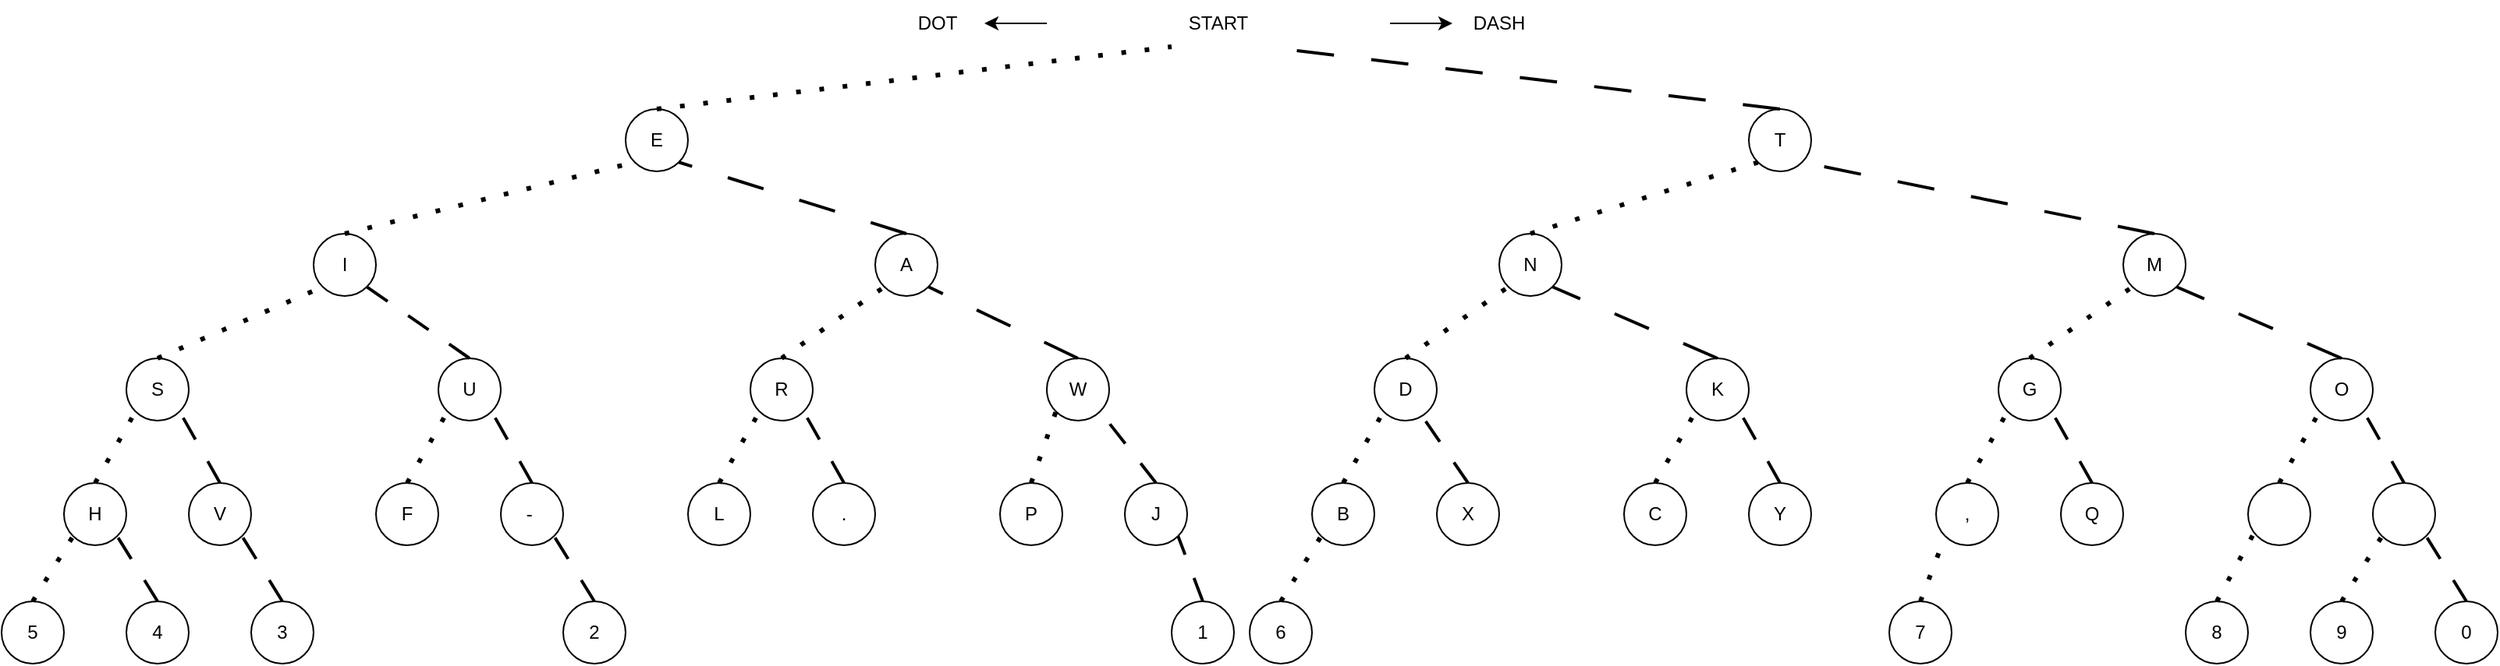 <mxfile version="21.0.8" type="device"><diagram name="Page-1" id="42789a77-a242-8287-6e28-9cd8cfd52e62"><mxGraphModel dx="2787" dy="944" grid="0" gridSize="10" guides="1" tooltips="1" connect="1" arrows="1" fold="1" page="1" pageScale="1" pageWidth="1100" pageHeight="850" background="none" math="0" shadow="0"><root><mxCell id="0"/><mxCell id="1" parent="0"/><mxCell id="MF3oZHEaIUdszKD4r1dY-1" value="E" style="ellipse;whiteSpace=wrap;html=1;aspect=fixed;" vertex="1" parent="1"><mxGeometry x="160" y="120" width="40" height="40" as="geometry"/></mxCell><mxCell id="MF3oZHEaIUdszKD4r1dY-3" value="T" style="ellipse;whiteSpace=wrap;html=1;aspect=fixed;" vertex="1" parent="1"><mxGeometry x="880" y="120" width="40" height="40" as="geometry"/></mxCell><mxCell id="MF3oZHEaIUdszKD4r1dY-4" value="START" style="text;html=1;strokeColor=none;fillColor=none;align=center;verticalAlign=middle;whiteSpace=wrap;rounded=0;" vertex="1" parent="1"><mxGeometry x="510" y="50" width="60" height="30" as="geometry"/></mxCell><mxCell id="MF3oZHEaIUdszKD4r1dY-5" value="" style="endArrow=none;dashed=1;html=1;dashPattern=1 4;strokeWidth=3;rounded=0;entryX=0;entryY=1;entryDx=0;entryDy=0;exitX=0.5;exitY=0;exitDx=0;exitDy=0;spacing=2;" edge="1" parent="1" source="MF3oZHEaIUdszKD4r1dY-1" target="MF3oZHEaIUdszKD4r1dY-4"><mxGeometry width="50" height="50" relative="1" as="geometry"><mxPoint x="380" y="190" as="sourcePoint"/><mxPoint x="430" y="140" as="targetPoint"/></mxGeometry></mxCell><mxCell id="MF3oZHEaIUdszKD4r1dY-7" value="" style="endArrow=none;dashed=1;html=1;rounded=0;entryX=1;entryY=1;entryDx=0;entryDy=0;exitX=0.5;exitY=0;exitDx=0;exitDy=0;dashPattern=12 12;strokeWidth=2;" edge="1" parent="1" source="MF3oZHEaIUdszKD4r1dY-3" target="MF3oZHEaIUdszKD4r1dY-4"><mxGeometry width="50" height="50" relative="1" as="geometry"><mxPoint x="560" y="240" as="sourcePoint"/><mxPoint x="610" y="190" as="targetPoint"/></mxGeometry></mxCell><mxCell id="MF3oZHEaIUdszKD4r1dY-8" value="I" style="ellipse;whiteSpace=wrap;html=1;aspect=fixed;" vertex="1" parent="1"><mxGeometry x="-40" y="200" width="40" height="40" as="geometry"/></mxCell><mxCell id="MF3oZHEaIUdszKD4r1dY-9" value="A" style="ellipse;whiteSpace=wrap;html=1;aspect=fixed;" vertex="1" parent="1"><mxGeometry x="320" y="200" width="40" height="40" as="geometry"/></mxCell><mxCell id="MF3oZHEaIUdszKD4r1dY-10" value="N" style="ellipse;whiteSpace=wrap;html=1;aspect=fixed;" vertex="1" parent="1"><mxGeometry x="720" y="200" width="40" height="40" as="geometry"/></mxCell><mxCell id="MF3oZHEaIUdszKD4r1dY-11" value="M" style="ellipse;whiteSpace=wrap;html=1;aspect=fixed;" vertex="1" parent="1"><mxGeometry x="1120" y="200" width="40" height="40" as="geometry"/></mxCell><mxCell id="MF3oZHEaIUdszKD4r1dY-12" value="S" style="ellipse;whiteSpace=wrap;html=1;aspect=fixed;" vertex="1" parent="1"><mxGeometry x="-160" y="280" width="40" height="40" as="geometry"/></mxCell><mxCell id="MF3oZHEaIUdszKD4r1dY-13" value="U" style="ellipse;whiteSpace=wrap;html=1;aspect=fixed;" vertex="1" parent="1"><mxGeometry x="40" y="280" width="40" height="40" as="geometry"/></mxCell><mxCell id="MF3oZHEaIUdszKD4r1dY-15" value="" style="endArrow=none;dashed=1;html=1;dashPattern=1 4;strokeWidth=3;rounded=0;entryX=0;entryY=1;entryDx=0;entryDy=0;exitX=0.5;exitY=0;exitDx=0;exitDy=0;" edge="1" parent="1" source="MF3oZHEaIUdszKD4r1dY-8" target="MF3oZHEaIUdszKD4r1dY-1"><mxGeometry width="50" height="50" relative="1" as="geometry"><mxPoint x="520" y="440" as="sourcePoint"/><mxPoint x="570" y="390" as="targetPoint"/></mxGeometry></mxCell><mxCell id="MF3oZHEaIUdszKD4r1dY-16" value="" style="endArrow=none;dashed=1;html=1;rounded=0;entryX=1;entryY=1;entryDx=0;entryDy=0;exitX=0.5;exitY=0;exitDx=0;exitDy=0;strokeWidth=2;dashPattern=12 12;" edge="1" parent="1" source="MF3oZHEaIUdszKD4r1dY-9" target="MF3oZHEaIUdszKD4r1dY-1"><mxGeometry width="50" height="50" relative="1" as="geometry"><mxPoint x="230" y="280" as="sourcePoint"/><mxPoint x="280" y="230" as="targetPoint"/><Array as="points"/></mxGeometry></mxCell><mxCell id="MF3oZHEaIUdszKD4r1dY-17" value="" style="endArrow=none;dashed=1;html=1;dashPattern=1 4;strokeWidth=3;rounded=0;entryX=0;entryY=1;entryDx=0;entryDy=0;exitX=0.5;exitY=0;exitDx=0;exitDy=0;" edge="1" parent="1" source="MF3oZHEaIUdszKD4r1dY-12" target="MF3oZHEaIUdszKD4r1dY-8"><mxGeometry width="50" height="50" relative="1" as="geometry"><mxPoint x="50" y="360" as="sourcePoint"/><mxPoint x="100" y="310" as="targetPoint"/></mxGeometry></mxCell><mxCell id="MF3oZHEaIUdszKD4r1dY-18" value="" style="endArrow=none;dashed=1;html=1;rounded=0;entryX=1;entryY=1;entryDx=0;entryDy=0;exitX=0.5;exitY=0;exitDx=0;exitDy=0;dashPattern=8 8;strokeWidth=2;" edge="1" parent="1" source="MF3oZHEaIUdszKD4r1dY-13" target="MF3oZHEaIUdszKD4r1dY-8"><mxGeometry width="50" height="50" relative="1" as="geometry"><mxPoint x="310" y="460" as="sourcePoint"/><mxPoint x="360" y="410" as="targetPoint"/></mxGeometry></mxCell><mxCell id="MF3oZHEaIUdszKD4r1dY-19" value="" style="endArrow=none;dashed=1;html=1;rounded=0;entryX=0;entryY=1;entryDx=0;entryDy=0;exitX=0.5;exitY=0;exitDx=0;exitDy=0;dashPattern=1 4;strokeWidth=3;" edge="1" parent="1" source="MF3oZHEaIUdszKD4r1dY-10" target="MF3oZHEaIUdszKD4r1dY-3"><mxGeometry width="50" height="50" relative="1" as="geometry"><mxPoint x="620" y="250" as="sourcePoint"/><mxPoint x="670" y="200" as="targetPoint"/></mxGeometry></mxCell><mxCell id="MF3oZHEaIUdszKD4r1dY-20" value="" style="endArrow=none;dashed=1;html=1;rounded=0;entryX=1;entryY=1;entryDx=0;entryDy=0;exitX=0.5;exitY=0;exitDx=0;exitDy=0;dashPattern=12 12;strokeWidth=2;" edge="1" parent="1" source="MF3oZHEaIUdszKD4r1dY-11" target="MF3oZHEaIUdszKD4r1dY-3"><mxGeometry width="50" height="50" relative="1" as="geometry"><mxPoint x="730" y="370" as="sourcePoint"/><mxPoint x="780" y="320" as="targetPoint"/></mxGeometry></mxCell><mxCell id="MF3oZHEaIUdszKD4r1dY-22" value="" style="endArrow=classic;html=1;rounded=0;entryX=1;entryY=0.5;entryDx=0;entryDy=0;" edge="1" parent="1" target="MF3oZHEaIUdszKD4r1dY-23"><mxGeometry width="50" height="50" relative="1" as="geometry"><mxPoint x="430" y="65" as="sourcePoint"/><mxPoint x="390" y="69" as="targetPoint"/></mxGeometry></mxCell><mxCell id="MF3oZHEaIUdszKD4r1dY-23" value="DOT" style="text;html=1;strokeColor=none;fillColor=none;align=center;verticalAlign=middle;whiteSpace=wrap;rounded=0;" vertex="1" parent="1"><mxGeometry x="330" y="50" width="60" height="30" as="geometry"/></mxCell><mxCell id="MF3oZHEaIUdszKD4r1dY-24" value="" style="endArrow=classic;html=1;rounded=0;entryX=0;entryY=0.5;entryDx=0;entryDy=0;" edge="1" parent="1" target="MF3oZHEaIUdszKD4r1dY-25"><mxGeometry width="50" height="50" relative="1" as="geometry"><mxPoint x="650" y="65" as="sourcePoint"/><mxPoint x="750" y="69" as="targetPoint"/></mxGeometry></mxCell><mxCell id="MF3oZHEaIUdszKD4r1dY-25" value="DASH" style="text;html=1;strokeColor=none;fillColor=none;align=center;verticalAlign=middle;whiteSpace=wrap;rounded=0;" vertex="1" parent="1"><mxGeometry x="690" y="50" width="60" height="30" as="geometry"/></mxCell><mxCell id="MF3oZHEaIUdszKD4r1dY-28" value="R" style="ellipse;whiteSpace=wrap;html=1;aspect=fixed;" vertex="1" parent="1"><mxGeometry x="240" y="280" width="40" height="40" as="geometry"/></mxCell><mxCell id="MF3oZHEaIUdszKD4r1dY-29" value="W" style="ellipse;whiteSpace=wrap;html=1;aspect=fixed;" vertex="1" parent="1"><mxGeometry x="430" y="280" width="40" height="40" as="geometry"/></mxCell><mxCell id="MF3oZHEaIUdszKD4r1dY-30" value="" style="endArrow=none;dashed=1;html=1;dashPattern=1 4;strokeWidth=3;rounded=0;entryX=0;entryY=1;entryDx=0;entryDy=0;exitX=0.5;exitY=0;exitDx=0;exitDy=0;" edge="1" parent="1" source="MF3oZHEaIUdszKD4r1dY-28" target="MF3oZHEaIUdszKD4r1dY-9"><mxGeometry width="50" height="50" relative="1" as="geometry"><mxPoint x="380" y="366" as="sourcePoint"/><mxPoint x="446" y="280" as="targetPoint"/></mxGeometry></mxCell><mxCell id="MF3oZHEaIUdszKD4r1dY-31" value="" style="endArrow=none;dashed=1;html=1;rounded=0;entryX=1;entryY=1;entryDx=0;entryDy=0;exitX=0.5;exitY=0;exitDx=0;exitDy=0;dashPattern=12 12;strokeWidth=2;" edge="1" parent="1" source="MF3oZHEaIUdszKD4r1dY-29" target="MF3oZHEaIUdszKD4r1dY-9"><mxGeometry width="50" height="50" relative="1" as="geometry"><mxPoint x="640" y="466" as="sourcePoint"/><mxPoint x="474" y="280" as="targetPoint"/></mxGeometry></mxCell><mxCell id="MF3oZHEaIUdszKD4r1dY-32" value="D" style="ellipse;whiteSpace=wrap;html=1;aspect=fixed;" vertex="1" parent="1"><mxGeometry x="640" y="280" width="40" height="40" as="geometry"/></mxCell><mxCell id="MF3oZHEaIUdszKD4r1dY-33" value="K" style="ellipse;whiteSpace=wrap;html=1;aspect=fixed;" vertex="1" parent="1"><mxGeometry x="840" y="280" width="40" height="40" as="geometry"/></mxCell><mxCell id="MF3oZHEaIUdszKD4r1dY-34" value="" style="endArrow=none;dashed=1;html=1;dashPattern=1 4;strokeWidth=3;rounded=0;exitX=0.5;exitY=0;exitDx=0;exitDy=0;entryX=0;entryY=1;entryDx=0;entryDy=0;" edge="1" parent="1" source="MF3oZHEaIUdszKD4r1dY-32" target="MF3oZHEaIUdszKD4r1dY-10"><mxGeometry width="50" height="50" relative="1" as="geometry"><mxPoint x="580" y="360" as="sourcePoint"/><mxPoint x="646" y="274" as="targetPoint"/></mxGeometry></mxCell><mxCell id="MF3oZHEaIUdszKD4r1dY-35" value="" style="endArrow=none;dashed=1;html=1;rounded=0;exitX=0.5;exitY=0;exitDx=0;exitDy=0;entryX=1;entryY=1;entryDx=0;entryDy=0;dashPattern=12 12;strokeWidth=2;" edge="1" parent="1" source="MF3oZHEaIUdszKD4r1dY-33" target="MF3oZHEaIUdszKD4r1dY-10"><mxGeometry width="50" height="50" relative="1" as="geometry"><mxPoint x="840" y="460" as="sourcePoint"/><mxPoint x="670" y="274" as="targetPoint"/></mxGeometry></mxCell><mxCell id="MF3oZHEaIUdszKD4r1dY-36" value="G" style="ellipse;whiteSpace=wrap;html=1;aspect=fixed;" vertex="1" parent="1"><mxGeometry x="1040" y="280" width="40" height="40" as="geometry"/></mxCell><mxCell id="MF3oZHEaIUdszKD4r1dY-37" value="O" style="ellipse;whiteSpace=wrap;html=1;aspect=fixed;" vertex="1" parent="1"><mxGeometry x="1240" y="280" width="40" height="40" as="geometry"/></mxCell><mxCell id="MF3oZHEaIUdszKD4r1dY-38" value="" style="endArrow=none;dashed=1;html=1;dashPattern=1 4;strokeWidth=3;rounded=0;entryX=0;entryY=1;entryDx=0;entryDy=0;exitX=0.5;exitY=0;exitDx=0;exitDy=0;" edge="1" parent="1" source="MF3oZHEaIUdszKD4r1dY-36" target="MF3oZHEaIUdszKD4r1dY-11"><mxGeometry width="50" height="50" relative="1" as="geometry"><mxPoint x="940" y="366" as="sourcePoint"/><mxPoint x="1006" y="280" as="targetPoint"/></mxGeometry></mxCell><mxCell id="MF3oZHEaIUdszKD4r1dY-39" value="" style="endArrow=none;dashed=1;html=1;rounded=0;entryX=1;entryY=1;entryDx=0;entryDy=0;exitX=0.5;exitY=0;exitDx=0;exitDy=0;strokeWidth=2;dashPattern=12 12;" edge="1" parent="1" source="MF3oZHEaIUdszKD4r1dY-37" target="MF3oZHEaIUdszKD4r1dY-11"><mxGeometry width="50" height="50" relative="1" as="geometry"><mxPoint x="1200" y="466" as="sourcePoint"/><mxPoint x="1034" y="280" as="targetPoint"/></mxGeometry></mxCell><mxCell id="MF3oZHEaIUdszKD4r1dY-40" value="H" style="ellipse;whiteSpace=wrap;html=1;aspect=fixed;" vertex="1" parent="1"><mxGeometry x="-200" y="360" width="40" height="40" as="geometry"/></mxCell><mxCell id="MF3oZHEaIUdszKD4r1dY-41" value="V" style="ellipse;whiteSpace=wrap;html=1;aspect=fixed;" vertex="1" parent="1"><mxGeometry x="-120" y="360" width="40" height="40" as="geometry"/></mxCell><mxCell id="MF3oZHEaIUdszKD4r1dY-42" value="F" style="ellipse;whiteSpace=wrap;html=1;aspect=fixed;" vertex="1" parent="1"><mxGeometry y="360" width="40" height="40" as="geometry"/></mxCell><mxCell id="MF3oZHEaIUdszKD4r1dY-43" value="-&amp;nbsp;" style="ellipse;whiteSpace=wrap;html=1;aspect=fixed;" vertex="1" parent="1"><mxGeometry x="80" y="360" width="40" height="40" as="geometry"/></mxCell><mxCell id="MF3oZHEaIUdszKD4r1dY-44" value="" style="endArrow=none;dashed=1;html=1;dashPattern=1 4;strokeWidth=3;rounded=0;entryX=0;entryY=1;entryDx=0;entryDy=0;exitX=0.5;exitY=0;exitDx=0;exitDy=0;" edge="1" parent="1" source="MF3oZHEaIUdszKD4r1dY-40" target="MF3oZHEaIUdszKD4r1dY-12"><mxGeometry width="50" height="50" relative="1" as="geometry"><mxPoint x="-130" y="290" as="sourcePoint"/><mxPoint x="-24" y="244" as="targetPoint"/></mxGeometry></mxCell><mxCell id="MF3oZHEaIUdszKD4r1dY-45" value="" style="endArrow=none;dashed=1;html=1;dashPattern=1 4;strokeWidth=3;rounded=0;entryX=0;entryY=1;entryDx=0;entryDy=0;exitX=0.5;exitY=0;exitDx=0;exitDy=0;" edge="1" parent="1" source="MF3oZHEaIUdszKD4r1dY-42" target="MF3oZHEaIUdszKD4r1dY-13"><mxGeometry width="50" height="50" relative="1" as="geometry"><mxPoint x="-170" y="370" as="sourcePoint"/><mxPoint x="-145" y="324" as="targetPoint"/></mxGeometry></mxCell><mxCell id="MF3oZHEaIUdszKD4r1dY-46" value="" style="endArrow=none;dashed=1;html=1;rounded=0;entryX=1;entryY=1;entryDx=0;entryDy=0;exitX=0.5;exitY=0;exitDx=0;exitDy=0;strokeWidth=2;dashPattern=8 8;" edge="1" parent="1" source="MF3oZHEaIUdszKD4r1dY-41" target="MF3oZHEaIUdszKD4r1dY-12"><mxGeometry width="50" height="50" relative="1" as="geometry"><mxPoint x="70" y="290" as="sourcePoint"/><mxPoint x="4" y="244" as="targetPoint"/></mxGeometry></mxCell><mxCell id="MF3oZHEaIUdszKD4r1dY-47" value="" style="endArrow=none;dashed=1;html=1;rounded=0;entryX=1;entryY=1;entryDx=0;entryDy=0;exitX=0.5;exitY=0;exitDx=0;exitDy=0;dashPattern=8 8;strokeWidth=2;" edge="1" parent="1" source="MF3oZHEaIUdszKD4r1dY-43" target="MF3oZHEaIUdszKD4r1dY-13"><mxGeometry width="50" height="50" relative="1" as="geometry"><mxPoint x="-90" y="370" as="sourcePoint"/><mxPoint x="-115" y="324" as="targetPoint"/></mxGeometry></mxCell><mxCell id="MF3oZHEaIUdszKD4r1dY-48" value="L" style="ellipse;whiteSpace=wrap;html=1;aspect=fixed;" vertex="1" parent="1"><mxGeometry x="200" y="360" width="40" height="40" as="geometry"/></mxCell><mxCell id="MF3oZHEaIUdszKD4r1dY-49" value="." style="ellipse;whiteSpace=wrap;html=1;aspect=fixed;" vertex="1" parent="1"><mxGeometry x="280" y="360" width="40" height="40" as="geometry"/></mxCell><mxCell id="MF3oZHEaIUdszKD4r1dY-50" value="" style="endArrow=none;dashed=1;html=1;dashPattern=1 4;strokeWidth=3;rounded=0;entryX=0;entryY=1;entryDx=0;entryDy=0;exitX=0.5;exitY=0;exitDx=0;exitDy=0;" edge="1" parent="1" source="MF3oZHEaIUdszKD4r1dY-48" target="MF3oZHEaIUdszKD4r1dY-28"><mxGeometry width="50" height="50" relative="1" as="geometry"><mxPoint x="270" y="296" as="sourcePoint"/><mxPoint x="245" y="320" as="targetPoint"/></mxGeometry></mxCell><mxCell id="MF3oZHEaIUdszKD4r1dY-51" value="" style="endArrow=none;dashed=1;html=1;rounded=0;entryX=1;entryY=1;entryDx=0;entryDy=0;exitX=0.5;exitY=0;exitDx=0;exitDy=0;strokeWidth=2;dashPattern=8 8;" edge="1" parent="1" source="MF3oZHEaIUdszKD4r1dY-49" target="MF3oZHEaIUdszKD4r1dY-28"><mxGeometry width="50" height="50" relative="1" as="geometry"><mxPoint x="470" y="296" as="sourcePoint"/><mxPoint x="275" y="320" as="targetPoint"/></mxGeometry></mxCell><mxCell id="MF3oZHEaIUdszKD4r1dY-52" value="P" style="ellipse;whiteSpace=wrap;html=1;aspect=fixed;" vertex="1" parent="1"><mxGeometry x="400" y="360" width="40" height="40" as="geometry"/></mxCell><mxCell id="MF3oZHEaIUdszKD4r1dY-53" value="J" style="ellipse;whiteSpace=wrap;html=1;aspect=fixed;" vertex="1" parent="1"><mxGeometry x="480" y="360" width="40" height="40" as="geometry"/></mxCell><mxCell id="MF3oZHEaIUdszKD4r1dY-54" value="" style="endArrow=none;dashed=1;html=1;dashPattern=1 4;strokeWidth=3;rounded=0;entryX=0;entryY=1;entryDx=0;entryDy=0;exitX=0.5;exitY=0;exitDx=0;exitDy=0;" edge="1" parent="1" source="MF3oZHEaIUdszKD4r1dY-52" target="MF3oZHEaIUdszKD4r1dY-29"><mxGeometry width="50" height="50" relative="1" as="geometry"><mxPoint x="470" y="290" as="sourcePoint"/><mxPoint x="445" y="314" as="targetPoint"/></mxGeometry></mxCell><mxCell id="MF3oZHEaIUdszKD4r1dY-55" value="" style="endArrow=none;dashed=1;html=1;rounded=0;entryX=1;entryY=1;entryDx=0;entryDy=0;exitX=0.5;exitY=0;exitDx=0;exitDy=0;strokeWidth=2;dashPattern=8 8;" edge="1" parent="1" source="MF3oZHEaIUdszKD4r1dY-53" target="MF3oZHEaIUdszKD4r1dY-29"><mxGeometry width="50" height="50" relative="1" as="geometry"><mxPoint x="670" y="290" as="sourcePoint"/><mxPoint x="475" y="314" as="targetPoint"/></mxGeometry></mxCell><mxCell id="MF3oZHEaIUdszKD4r1dY-56" value="B" style="ellipse;whiteSpace=wrap;html=1;aspect=fixed;" vertex="1" parent="1"><mxGeometry x="600" y="360" width="40" height="40" as="geometry"/></mxCell><mxCell id="MF3oZHEaIUdszKD4r1dY-57" value="X" style="ellipse;whiteSpace=wrap;html=1;aspect=fixed;" vertex="1" parent="1"><mxGeometry x="680" y="360" width="40" height="40" as="geometry"/></mxCell><mxCell id="MF3oZHEaIUdszKD4r1dY-58" value="" style="endArrow=none;dashed=1;html=1;dashPattern=1 4;strokeWidth=3;rounded=0;exitX=0.5;exitY=0;exitDx=0;exitDy=0;entryX=0;entryY=1;entryDx=0;entryDy=0;" edge="1" parent="1" source="MF3oZHEaIUdszKD4r1dY-56" target="MF3oZHEaIUdszKD4r1dY-32"><mxGeometry width="50" height="50" relative="1" as="geometry"><mxPoint x="670" y="296" as="sourcePoint"/><mxPoint x="645" y="320" as="targetPoint"/></mxGeometry></mxCell><mxCell id="MF3oZHEaIUdszKD4r1dY-59" value="" style="endArrow=none;dashed=1;html=1;rounded=0;entryX=0.758;entryY=0.916;entryDx=0;entryDy=0;exitX=0.5;exitY=0;exitDx=0;exitDy=0;strokeWidth=2;dashPattern=8 8;entryPerimeter=0;" edge="1" parent="1" source="MF3oZHEaIUdszKD4r1dY-57" target="MF3oZHEaIUdszKD4r1dY-32"><mxGeometry width="50" height="50" relative="1" as="geometry"><mxPoint x="870" y="296" as="sourcePoint"/><mxPoint x="675" y="320" as="targetPoint"/></mxGeometry></mxCell><mxCell id="MF3oZHEaIUdszKD4r1dY-60" value="C" style="ellipse;whiteSpace=wrap;html=1;aspect=fixed;" vertex="1" parent="1"><mxGeometry x="800" y="360" width="40" height="40" as="geometry"/></mxCell><mxCell id="MF3oZHEaIUdszKD4r1dY-61" value="Y" style="ellipse;whiteSpace=wrap;html=1;aspect=fixed;" vertex="1" parent="1"><mxGeometry x="880" y="360" width="40" height="40" as="geometry"/></mxCell><mxCell id="MF3oZHEaIUdszKD4r1dY-62" value="" style="endArrow=none;dashed=1;html=1;dashPattern=1 4;strokeWidth=3;rounded=0;entryX=0;entryY=1;entryDx=0;entryDy=0;exitX=0.5;exitY=0;exitDx=0;exitDy=0;" edge="1" parent="1" source="MF3oZHEaIUdszKD4r1dY-60" target="MF3oZHEaIUdszKD4r1dY-33"><mxGeometry width="50" height="50" relative="1" as="geometry"><mxPoint x="870" y="296" as="sourcePoint"/><mxPoint x="845" y="320" as="targetPoint"/></mxGeometry></mxCell><mxCell id="MF3oZHEaIUdszKD4r1dY-63" value="" style="endArrow=none;dashed=1;html=1;rounded=0;entryX=1;entryY=1;entryDx=0;entryDy=0;exitX=0.5;exitY=0;exitDx=0;exitDy=0;strokeWidth=2;dashPattern=8 8;" edge="1" parent="1" source="MF3oZHEaIUdszKD4r1dY-61" target="MF3oZHEaIUdszKD4r1dY-33"><mxGeometry width="50" height="50" relative="1" as="geometry"><mxPoint x="1070" y="296" as="sourcePoint"/><mxPoint x="875" y="320" as="targetPoint"/></mxGeometry></mxCell><mxCell id="MF3oZHEaIUdszKD4r1dY-64" value="," style="ellipse;whiteSpace=wrap;html=1;aspect=fixed;" vertex="1" parent="1"><mxGeometry x="1000" y="360" width="40" height="40" as="geometry"/></mxCell><mxCell id="MF3oZHEaIUdszKD4r1dY-65" value="Q" style="ellipse;whiteSpace=wrap;html=1;aspect=fixed;" vertex="1" parent="1"><mxGeometry x="1080" y="360" width="40" height="40" as="geometry"/></mxCell><mxCell id="MF3oZHEaIUdszKD4r1dY-66" value="" style="endArrow=none;dashed=1;html=1;dashPattern=1 4;strokeWidth=3;rounded=0;entryX=0;entryY=1;entryDx=0;entryDy=0;exitX=0.5;exitY=0;exitDx=0;exitDy=0;" edge="1" parent="1" source="MF3oZHEaIUdszKD4r1dY-64" target="MF3oZHEaIUdszKD4r1dY-36"><mxGeometry width="50" height="50" relative="1" as="geometry"><mxPoint x="1070" y="296" as="sourcePoint"/><mxPoint x="1045" y="320" as="targetPoint"/></mxGeometry></mxCell><mxCell id="MF3oZHEaIUdszKD4r1dY-67" value="" style="endArrow=none;dashed=1;html=1;rounded=0;entryX=1;entryY=1;entryDx=0;entryDy=0;exitX=0.5;exitY=0;exitDx=0;exitDy=0;strokeWidth=2;dashPattern=8 8;" edge="1" parent="1" source="MF3oZHEaIUdszKD4r1dY-65" target="MF3oZHEaIUdszKD4r1dY-36"><mxGeometry width="50" height="50" relative="1" as="geometry"><mxPoint x="1270" y="296" as="sourcePoint"/><mxPoint x="1075" y="320" as="targetPoint"/></mxGeometry></mxCell><mxCell id="MF3oZHEaIUdszKD4r1dY-68" value="" style="ellipse;whiteSpace=wrap;html=1;aspect=fixed;" vertex="1" parent="1"><mxGeometry x="1200" y="360" width="40" height="40" as="geometry"/></mxCell><mxCell id="MF3oZHEaIUdszKD4r1dY-69" value="" style="ellipse;whiteSpace=wrap;html=1;aspect=fixed;" vertex="1" parent="1"><mxGeometry x="1280" y="360" width="40" height="40" as="geometry"/></mxCell><mxCell id="MF3oZHEaIUdszKD4r1dY-70" value="" style="endArrow=none;dashed=1;html=1;dashPattern=1 4;strokeWidth=3;rounded=0;entryX=0;entryY=1;entryDx=0;entryDy=0;exitX=0.5;exitY=0;exitDx=0;exitDy=0;" edge="1" parent="1" source="MF3oZHEaIUdszKD4r1dY-68" target="MF3oZHEaIUdszKD4r1dY-37"><mxGeometry width="50" height="50" relative="1" as="geometry"><mxPoint x="1270" y="296" as="sourcePoint"/><mxPoint x="1245" y="320" as="targetPoint"/></mxGeometry></mxCell><mxCell id="MF3oZHEaIUdszKD4r1dY-71" value="" style="endArrow=none;dashed=1;html=1;rounded=0;entryX=1;entryY=1;entryDx=0;entryDy=0;exitX=0.5;exitY=0;exitDx=0;exitDy=0;strokeWidth=2;dashPattern=8 8;" edge="1" parent="1" source="MF3oZHEaIUdszKD4r1dY-69" target="MF3oZHEaIUdszKD4r1dY-37"><mxGeometry width="50" height="50" relative="1" as="geometry"><mxPoint x="1470" y="296" as="sourcePoint"/><mxPoint x="1275" y="320" as="targetPoint"/></mxGeometry></mxCell><mxCell id="MF3oZHEaIUdszKD4r1dY-72" value="9" style="ellipse;whiteSpace=wrap;html=1;aspect=fixed;" vertex="1" parent="1"><mxGeometry x="1240" y="436" width="40" height="40" as="geometry"/></mxCell><mxCell id="MF3oZHEaIUdszKD4r1dY-73" value="0" style="ellipse;whiteSpace=wrap;html=1;aspect=fixed;" vertex="1" parent="1"><mxGeometry x="1320" y="436" width="40" height="40" as="geometry"/></mxCell><mxCell id="MF3oZHEaIUdszKD4r1dY-74" value="" style="endArrow=none;dashed=1;html=1;dashPattern=1 4;strokeWidth=3;rounded=0;entryX=0;entryY=1;entryDx=0;entryDy=0;exitX=0.5;exitY=0;exitDx=0;exitDy=0;" edge="1" parent="1" source="MF3oZHEaIUdszKD4r1dY-72" target="MF3oZHEaIUdszKD4r1dY-69"><mxGeometry width="50" height="50" relative="1" as="geometry"><mxPoint x="1310" y="376" as="sourcePoint"/><mxPoint x="1285" y="400" as="targetPoint"/></mxGeometry></mxCell><mxCell id="MF3oZHEaIUdszKD4r1dY-75" value="" style="endArrow=none;dashed=1;html=1;rounded=0;entryX=1;entryY=1;entryDx=0;entryDy=0;exitX=0.5;exitY=0;exitDx=0;exitDy=0;strokeWidth=2;dashPattern=8 8;" edge="1" parent="1" source="MF3oZHEaIUdszKD4r1dY-73" target="MF3oZHEaIUdszKD4r1dY-69"><mxGeometry width="50" height="50" relative="1" as="geometry"><mxPoint x="1510" y="376" as="sourcePoint"/><mxPoint x="1315" y="400" as="targetPoint"/></mxGeometry></mxCell><mxCell id="MF3oZHEaIUdszKD4r1dY-76" value="8" style="ellipse;whiteSpace=wrap;html=1;aspect=fixed;" vertex="1" parent="1"><mxGeometry x="1160" y="436" width="40" height="40" as="geometry"/></mxCell><mxCell id="MF3oZHEaIUdszKD4r1dY-77" value="" style="endArrow=none;dashed=1;html=1;dashPattern=1 4;strokeWidth=3;rounded=0;entryX=0;entryY=1;entryDx=0;entryDy=0;exitX=0.5;exitY=0;exitDx=0;exitDy=0;" edge="1" parent="1" source="MF3oZHEaIUdszKD4r1dY-76"><mxGeometry width="50" height="50" relative="1" as="geometry"><mxPoint x="1230" y="366" as="sourcePoint"/><mxPoint x="1205" y="390" as="targetPoint"/></mxGeometry></mxCell><mxCell id="MF3oZHEaIUdszKD4r1dY-78" value="7" style="ellipse;whiteSpace=wrap;html=1;aspect=fixed;" vertex="1" parent="1"><mxGeometry x="970" y="436" width="40" height="40" as="geometry"/></mxCell><mxCell id="MF3oZHEaIUdszKD4r1dY-79" value="" style="endArrow=none;dashed=1;html=1;dashPattern=1 4;strokeWidth=3;rounded=0;entryX=0;entryY=1;entryDx=0;entryDy=0;exitX=0.5;exitY=0;exitDx=0;exitDy=0;" edge="1" parent="1" source="MF3oZHEaIUdszKD4r1dY-78" target="MF3oZHEaIUdszKD4r1dY-64"><mxGeometry width="50" height="50" relative="1" as="geometry"><mxPoint x="1030" y="366" as="sourcePoint"/><mxPoint x="1010.858" y="394.142" as="targetPoint"/></mxGeometry></mxCell><mxCell id="MF3oZHEaIUdszKD4r1dY-80" value="6" style="ellipse;whiteSpace=wrap;html=1;aspect=fixed;" vertex="1" parent="1"><mxGeometry x="560" y="436" width="40" height="40" as="geometry"/></mxCell><mxCell id="MF3oZHEaIUdszKD4r1dY-81" value="" style="endArrow=none;dashed=1;html=1;dashPattern=1 4;strokeWidth=3;rounded=0;entryX=0;entryY=1;entryDx=0;entryDy=0;exitX=0.5;exitY=0;exitDx=0;exitDy=0;" edge="1" parent="1" source="MF3oZHEaIUdszKD4r1dY-80" target="MF3oZHEaIUdszKD4r1dY-56"><mxGeometry width="50" height="50" relative="1" as="geometry"><mxPoint x="630" y="366" as="sourcePoint"/><mxPoint x="615.858" y="394.142" as="targetPoint"/></mxGeometry></mxCell><mxCell id="MF3oZHEaIUdszKD4r1dY-82" value="1" style="ellipse;whiteSpace=wrap;html=1;aspect=fixed;" vertex="1" parent="1"><mxGeometry x="510" y="436" width="40" height="40" as="geometry"/></mxCell><mxCell id="MF3oZHEaIUdszKD4r1dY-83" value="" style="endArrow=none;dashed=1;html=1;rounded=0;entryX=1;entryY=1;entryDx=0;entryDy=0;exitX=0.5;exitY=0;exitDx=0;exitDy=0;strokeWidth=2;dashPattern=8 8;" edge="1" parent="1" source="MF3oZHEaIUdszKD4r1dY-82" target="MF3oZHEaIUdszKD4r1dY-53"><mxGeometry width="50" height="50" relative="1" as="geometry"><mxPoint x="700" y="376" as="sourcePoint"/><mxPoint x="504" y="394" as="targetPoint"/></mxGeometry></mxCell><mxCell id="MF3oZHEaIUdszKD4r1dY-84" value="5" style="ellipse;whiteSpace=wrap;html=1;aspect=fixed;" vertex="1" parent="1"><mxGeometry x="-240" y="436" width="40" height="40" as="geometry"/></mxCell><mxCell id="MF3oZHEaIUdszKD4r1dY-85" value="4" style="ellipse;whiteSpace=wrap;html=1;aspect=fixed;" vertex="1" parent="1"><mxGeometry x="-160" y="436" width="40" height="40" as="geometry"/></mxCell><mxCell id="MF3oZHEaIUdszKD4r1dY-86" value="" style="endArrow=none;dashed=1;html=1;dashPattern=1 4;strokeWidth=3;rounded=0;entryX=0;entryY=1;entryDx=0;entryDy=0;exitX=0.5;exitY=0;exitDx=0;exitDy=0;" edge="1" parent="1" source="MF3oZHEaIUdszKD4r1dY-84" target="MF3oZHEaIUdszKD4r1dY-40"><mxGeometry width="50" height="50" relative="1" as="geometry"><mxPoint x="-170" y="376" as="sourcePoint"/><mxPoint x="-194" y="394" as="targetPoint"/></mxGeometry></mxCell><mxCell id="MF3oZHEaIUdszKD4r1dY-87" value="" style="endArrow=none;dashed=1;html=1;rounded=0;entryX=1;entryY=1;entryDx=0;entryDy=0;exitX=0.5;exitY=0;exitDx=0;exitDy=0;strokeWidth=2;dashPattern=8 8;" edge="1" parent="1" source="MF3oZHEaIUdszKD4r1dY-85"><mxGeometry width="50" height="50" relative="1" as="geometry"><mxPoint x="30" y="376" as="sourcePoint"/><mxPoint x="-166" y="394" as="targetPoint"/></mxGeometry></mxCell><mxCell id="MF3oZHEaIUdszKD4r1dY-88" value="3" style="ellipse;whiteSpace=wrap;html=1;aspect=fixed;" vertex="1" parent="1"><mxGeometry x="-80" y="436" width="40" height="40" as="geometry"/></mxCell><mxCell id="MF3oZHEaIUdszKD4r1dY-89" value="" style="endArrow=none;dashed=1;html=1;rounded=0;entryX=1;entryY=1;entryDx=0;entryDy=0;exitX=0.5;exitY=0;exitDx=0;exitDy=0;strokeWidth=2;dashPattern=8 8;" edge="1" parent="1" source="MF3oZHEaIUdszKD4r1dY-88" target="MF3oZHEaIUdszKD4r1dY-41"><mxGeometry width="50" height="50" relative="1" as="geometry"><mxPoint x="110" y="376" as="sourcePoint"/><mxPoint x="-86" y="394" as="targetPoint"/></mxGeometry></mxCell><mxCell id="MF3oZHEaIUdszKD4r1dY-90" value="2" style="ellipse;whiteSpace=wrap;html=1;aspect=fixed;" vertex="1" parent="1"><mxGeometry x="120" y="436" width="40" height="40" as="geometry"/></mxCell><mxCell id="MF3oZHEaIUdszKD4r1dY-91" value="" style="endArrow=none;dashed=1;html=1;rounded=0;entryX=1;entryY=1;entryDx=0;entryDy=0;exitX=0.5;exitY=0;exitDx=0;exitDy=0;strokeWidth=2;dashPattern=8 8;" edge="1" parent="1" source="MF3oZHEaIUdszKD4r1dY-90" target="MF3oZHEaIUdszKD4r1dY-43"><mxGeometry width="50" height="50" relative="1" as="geometry"><mxPoint x="310" y="376" as="sourcePoint"/><mxPoint x="114" y="394" as="targetPoint"/></mxGeometry></mxCell></root></mxGraphModel></diagram></mxfile>